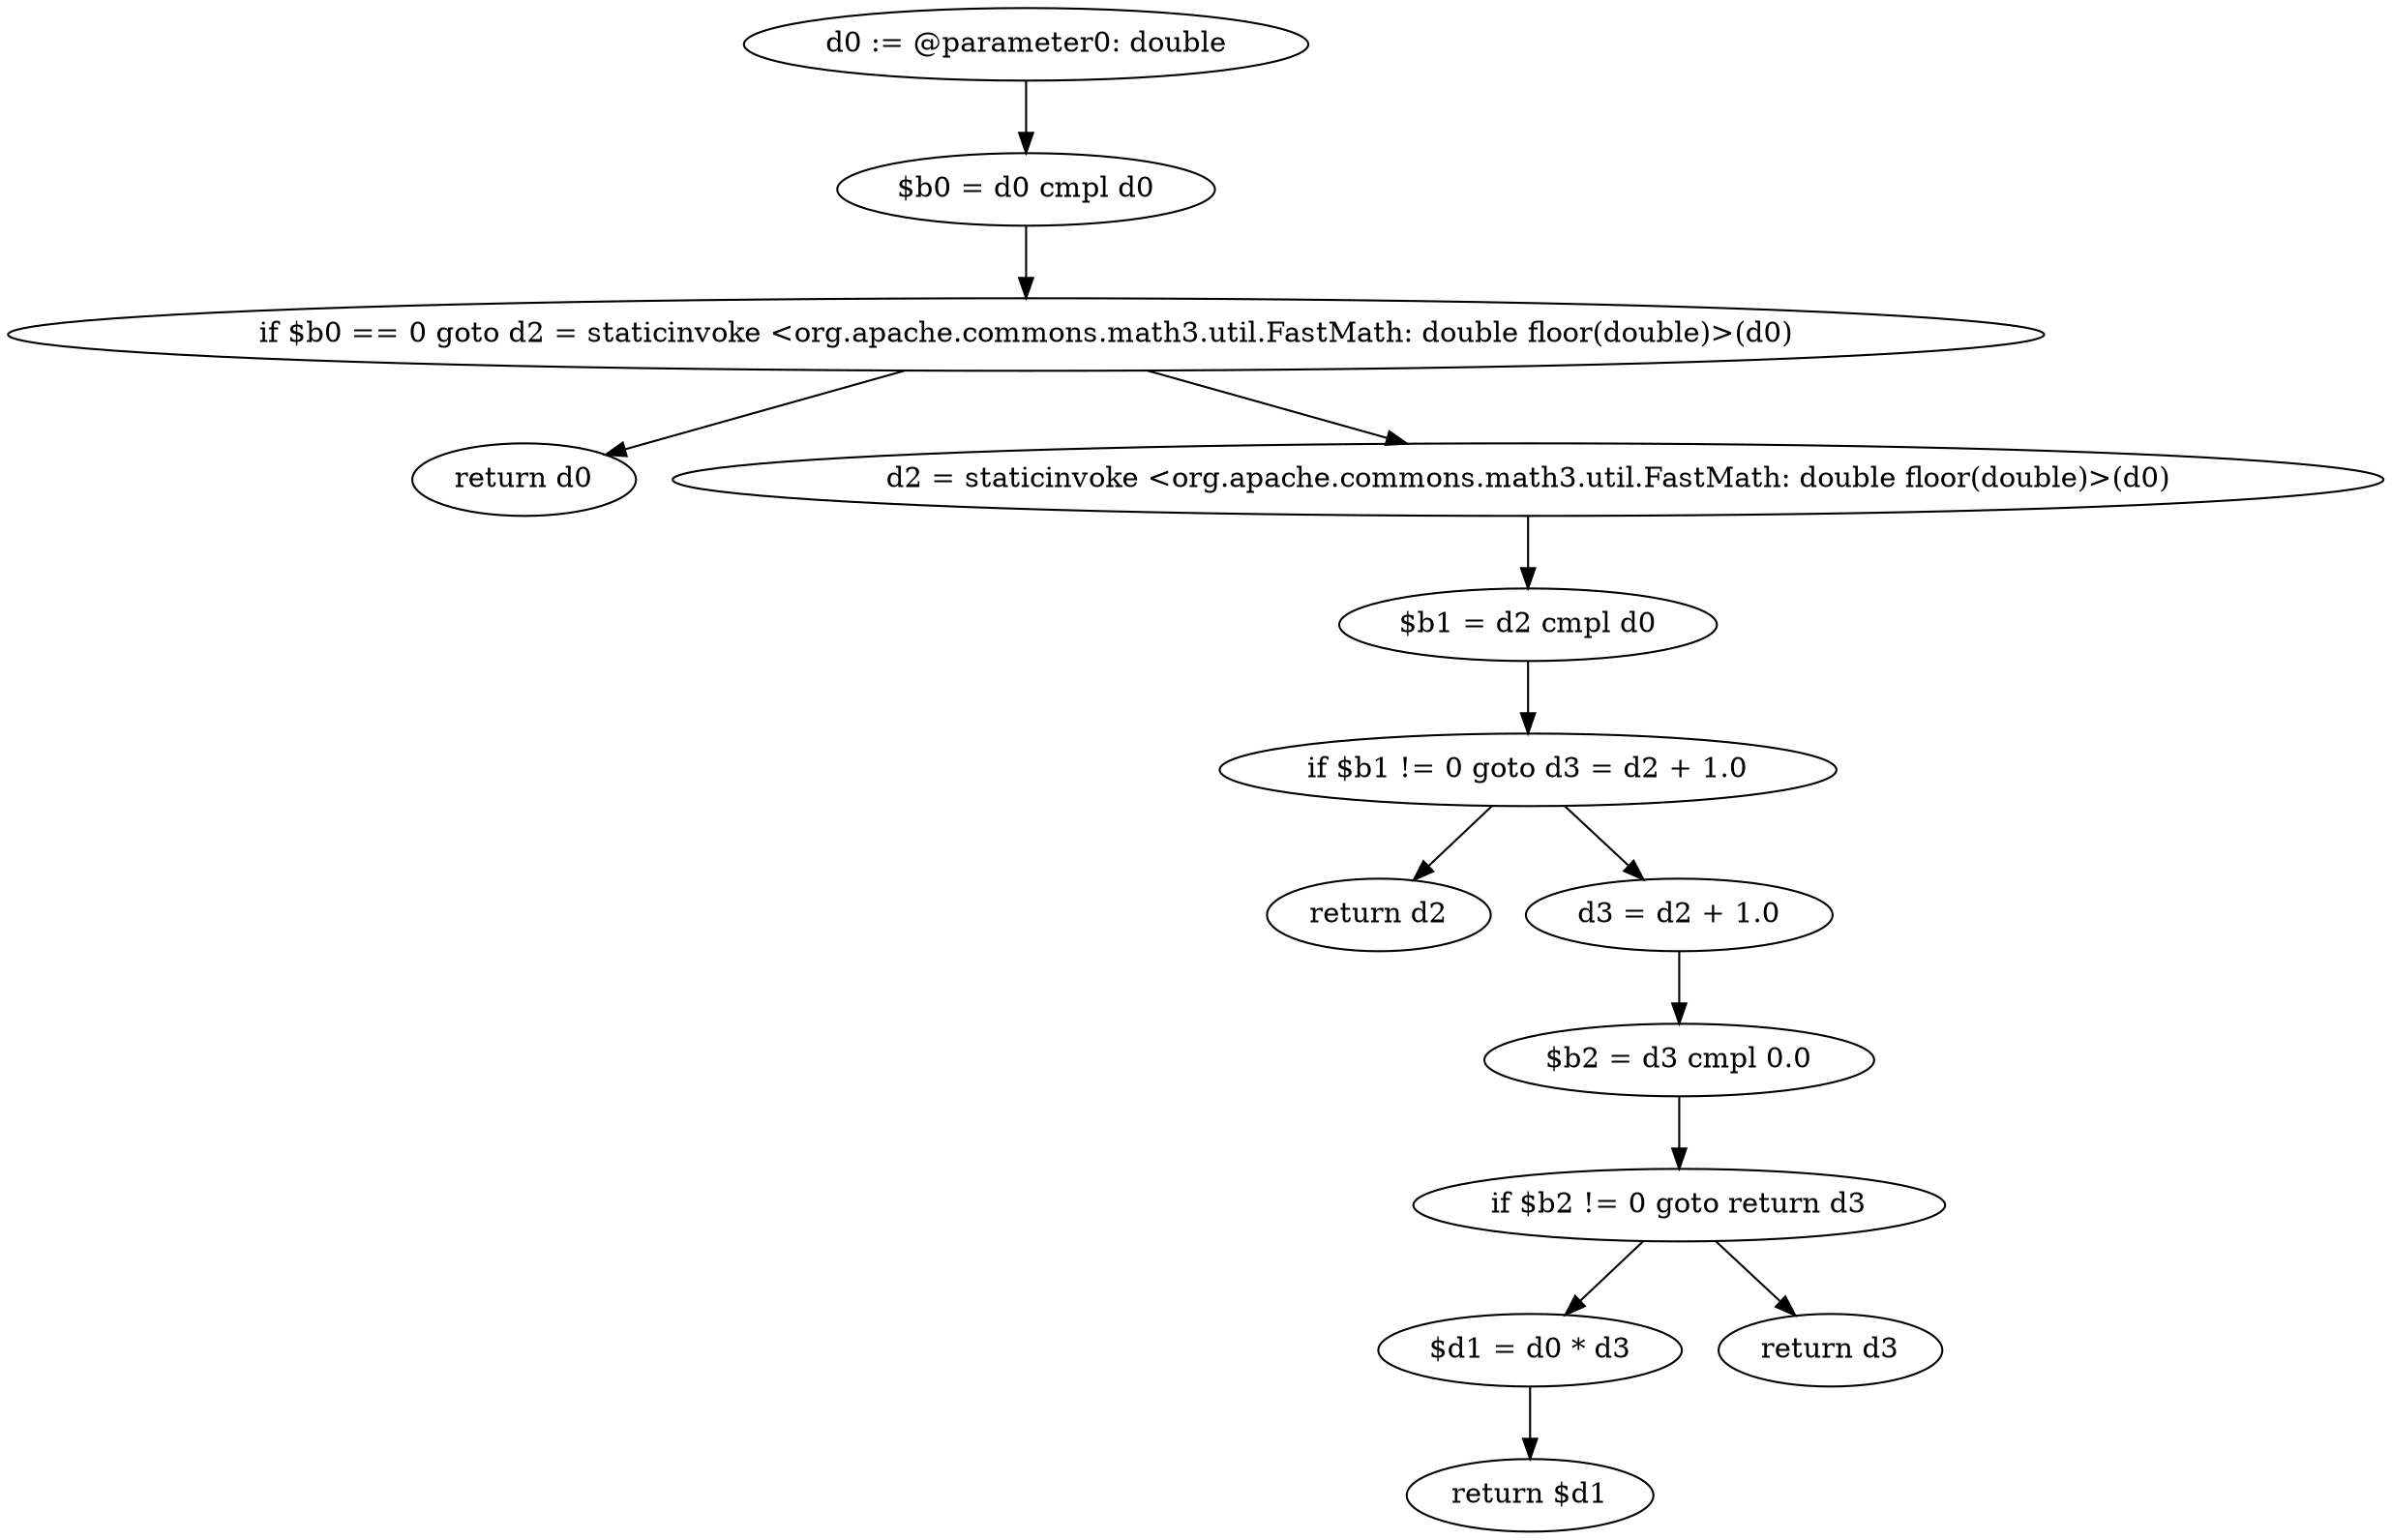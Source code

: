 digraph "unitGraph" {
    "d0 := @parameter0: double"
    "$b0 = d0 cmpl d0"
    "if $b0 == 0 goto d2 = staticinvoke <org.apache.commons.math3.util.FastMath: double floor(double)>(d0)"
    "return d0"
    "d2 = staticinvoke <org.apache.commons.math3.util.FastMath: double floor(double)>(d0)"
    "$b1 = d2 cmpl d0"
    "if $b1 != 0 goto d3 = d2 + 1.0"
    "return d2"
    "d3 = d2 + 1.0"
    "$b2 = d3 cmpl 0.0"
    "if $b2 != 0 goto return d3"
    "$d1 = d0 * d3"
    "return $d1"
    "return d3"
    "d0 := @parameter0: double"->"$b0 = d0 cmpl d0";
    "$b0 = d0 cmpl d0"->"if $b0 == 0 goto d2 = staticinvoke <org.apache.commons.math3.util.FastMath: double floor(double)>(d0)";
    "if $b0 == 0 goto d2 = staticinvoke <org.apache.commons.math3.util.FastMath: double floor(double)>(d0)"->"return d0";
    "if $b0 == 0 goto d2 = staticinvoke <org.apache.commons.math3.util.FastMath: double floor(double)>(d0)"->"d2 = staticinvoke <org.apache.commons.math3.util.FastMath: double floor(double)>(d0)";
    "d2 = staticinvoke <org.apache.commons.math3.util.FastMath: double floor(double)>(d0)"->"$b1 = d2 cmpl d0";
    "$b1 = d2 cmpl d0"->"if $b1 != 0 goto d3 = d2 + 1.0";
    "if $b1 != 0 goto d3 = d2 + 1.0"->"return d2";
    "if $b1 != 0 goto d3 = d2 + 1.0"->"d3 = d2 + 1.0";
    "d3 = d2 + 1.0"->"$b2 = d3 cmpl 0.0";
    "$b2 = d3 cmpl 0.0"->"if $b2 != 0 goto return d3";
    "if $b2 != 0 goto return d3"->"$d1 = d0 * d3";
    "if $b2 != 0 goto return d3"->"return d3";
    "$d1 = d0 * d3"->"return $d1";
}
